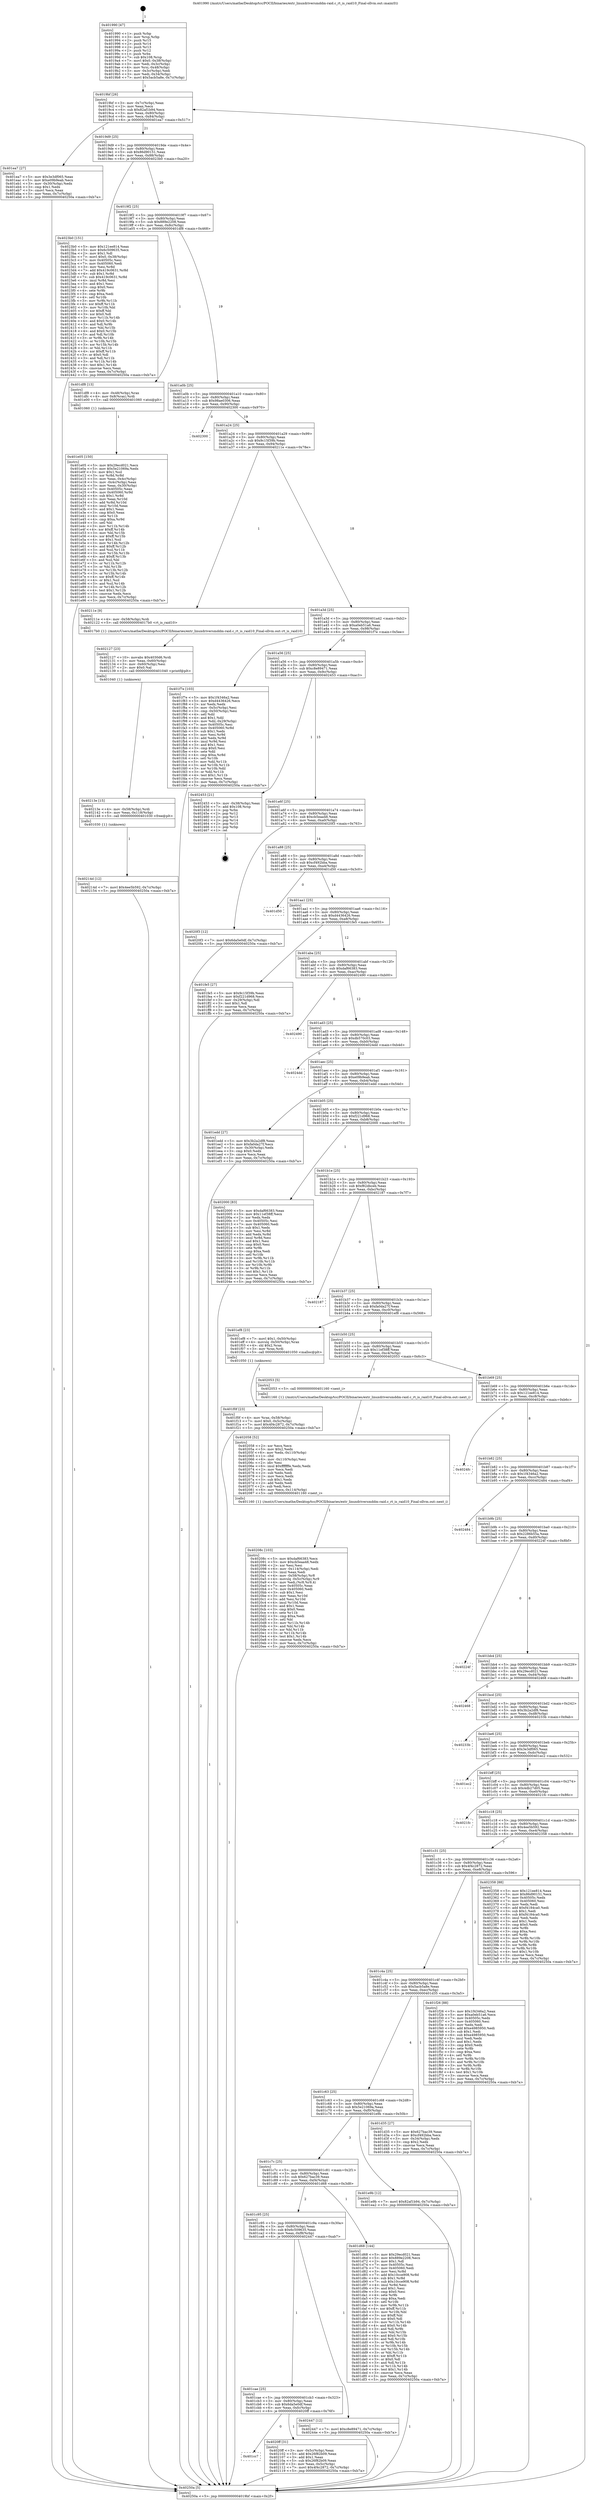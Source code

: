 digraph "0x401990" {
  label = "0x401990 (/mnt/c/Users/mathe/Desktop/tcc/POCII/binaries/extr_linuxdriversmddm-raid.c_rt_is_raid10_Final-ollvm.out::main(0))"
  labelloc = "t"
  node[shape=record]

  Entry [label="",width=0.3,height=0.3,shape=circle,fillcolor=black,style=filled]
  "0x4019bf" [label="{
     0x4019bf [26]\l
     | [instrs]\l
     &nbsp;&nbsp;0x4019bf \<+3\>: mov -0x7c(%rbp),%eax\l
     &nbsp;&nbsp;0x4019c2 \<+2\>: mov %eax,%ecx\l
     &nbsp;&nbsp;0x4019c4 \<+6\>: sub $0x82af1b94,%ecx\l
     &nbsp;&nbsp;0x4019ca \<+3\>: mov %eax,-0x80(%rbp)\l
     &nbsp;&nbsp;0x4019cd \<+6\>: mov %ecx,-0x84(%rbp)\l
     &nbsp;&nbsp;0x4019d3 \<+6\>: je 0000000000401ea7 \<main+0x517\>\l
  }"]
  "0x401ea7" [label="{
     0x401ea7 [27]\l
     | [instrs]\l
     &nbsp;&nbsp;0x401ea7 \<+5\>: mov $0x3e3df065,%eax\l
     &nbsp;&nbsp;0x401eac \<+5\>: mov $0xe09b9eab,%ecx\l
     &nbsp;&nbsp;0x401eb1 \<+3\>: mov -0x30(%rbp),%edx\l
     &nbsp;&nbsp;0x401eb4 \<+3\>: cmp $0x1,%edx\l
     &nbsp;&nbsp;0x401eb7 \<+3\>: cmovl %ecx,%eax\l
     &nbsp;&nbsp;0x401eba \<+3\>: mov %eax,-0x7c(%rbp)\l
     &nbsp;&nbsp;0x401ebd \<+5\>: jmp 000000000040250a \<main+0xb7a\>\l
  }"]
  "0x4019d9" [label="{
     0x4019d9 [25]\l
     | [instrs]\l
     &nbsp;&nbsp;0x4019d9 \<+5\>: jmp 00000000004019de \<main+0x4e\>\l
     &nbsp;&nbsp;0x4019de \<+3\>: mov -0x80(%rbp),%eax\l
     &nbsp;&nbsp;0x4019e1 \<+5\>: sub $0x86d90151,%eax\l
     &nbsp;&nbsp;0x4019e6 \<+6\>: mov %eax,-0x88(%rbp)\l
     &nbsp;&nbsp;0x4019ec \<+6\>: je 00000000004023b0 \<main+0xa20\>\l
  }"]
  Exit [label="",width=0.3,height=0.3,shape=circle,fillcolor=black,style=filled,peripheries=2]
  "0x4023b0" [label="{
     0x4023b0 [151]\l
     | [instrs]\l
     &nbsp;&nbsp;0x4023b0 \<+5\>: mov $0x121ee814,%eax\l
     &nbsp;&nbsp;0x4023b5 \<+5\>: mov $0x6c509635,%ecx\l
     &nbsp;&nbsp;0x4023ba \<+2\>: mov $0x1,%dl\l
     &nbsp;&nbsp;0x4023bc \<+7\>: movl $0x0,-0x38(%rbp)\l
     &nbsp;&nbsp;0x4023c3 \<+7\>: mov 0x40505c,%esi\l
     &nbsp;&nbsp;0x4023ca \<+7\>: mov 0x405060,%edi\l
     &nbsp;&nbsp;0x4023d1 \<+3\>: mov %esi,%r8d\l
     &nbsp;&nbsp;0x4023d4 \<+7\>: add $0x419c0631,%r8d\l
     &nbsp;&nbsp;0x4023db \<+4\>: sub $0x1,%r8d\l
     &nbsp;&nbsp;0x4023df \<+7\>: sub $0x419c0631,%r8d\l
     &nbsp;&nbsp;0x4023e6 \<+4\>: imul %r8d,%esi\l
     &nbsp;&nbsp;0x4023ea \<+3\>: and $0x1,%esi\l
     &nbsp;&nbsp;0x4023ed \<+3\>: cmp $0x0,%esi\l
     &nbsp;&nbsp;0x4023f0 \<+4\>: sete %r9b\l
     &nbsp;&nbsp;0x4023f4 \<+3\>: cmp $0xa,%edi\l
     &nbsp;&nbsp;0x4023f7 \<+4\>: setl %r10b\l
     &nbsp;&nbsp;0x4023fb \<+3\>: mov %r9b,%r11b\l
     &nbsp;&nbsp;0x4023fe \<+4\>: xor $0xff,%r11b\l
     &nbsp;&nbsp;0x402402 \<+3\>: mov %r10b,%bl\l
     &nbsp;&nbsp;0x402405 \<+3\>: xor $0xff,%bl\l
     &nbsp;&nbsp;0x402408 \<+3\>: xor $0x0,%dl\l
     &nbsp;&nbsp;0x40240b \<+3\>: mov %r11b,%r14b\l
     &nbsp;&nbsp;0x40240e \<+4\>: and $0x0,%r14b\l
     &nbsp;&nbsp;0x402412 \<+3\>: and %dl,%r9b\l
     &nbsp;&nbsp;0x402415 \<+3\>: mov %bl,%r15b\l
     &nbsp;&nbsp;0x402418 \<+4\>: and $0x0,%r15b\l
     &nbsp;&nbsp;0x40241c \<+3\>: and %dl,%r10b\l
     &nbsp;&nbsp;0x40241f \<+3\>: or %r9b,%r14b\l
     &nbsp;&nbsp;0x402422 \<+3\>: or %r10b,%r15b\l
     &nbsp;&nbsp;0x402425 \<+3\>: xor %r15b,%r14b\l
     &nbsp;&nbsp;0x402428 \<+3\>: or %bl,%r11b\l
     &nbsp;&nbsp;0x40242b \<+4\>: xor $0xff,%r11b\l
     &nbsp;&nbsp;0x40242f \<+3\>: or $0x0,%dl\l
     &nbsp;&nbsp;0x402432 \<+3\>: and %dl,%r11b\l
     &nbsp;&nbsp;0x402435 \<+3\>: or %r11b,%r14b\l
     &nbsp;&nbsp;0x402438 \<+4\>: test $0x1,%r14b\l
     &nbsp;&nbsp;0x40243c \<+3\>: cmovne %ecx,%eax\l
     &nbsp;&nbsp;0x40243f \<+3\>: mov %eax,-0x7c(%rbp)\l
     &nbsp;&nbsp;0x402442 \<+5\>: jmp 000000000040250a \<main+0xb7a\>\l
  }"]
  "0x4019f2" [label="{
     0x4019f2 [25]\l
     | [instrs]\l
     &nbsp;&nbsp;0x4019f2 \<+5\>: jmp 00000000004019f7 \<main+0x67\>\l
     &nbsp;&nbsp;0x4019f7 \<+3\>: mov -0x80(%rbp),%eax\l
     &nbsp;&nbsp;0x4019fa \<+5\>: sub $0x889e2208,%eax\l
     &nbsp;&nbsp;0x4019ff \<+6\>: mov %eax,-0x8c(%rbp)\l
     &nbsp;&nbsp;0x401a05 \<+6\>: je 0000000000401df8 \<main+0x468\>\l
  }"]
  "0x40214d" [label="{
     0x40214d [12]\l
     | [instrs]\l
     &nbsp;&nbsp;0x40214d \<+7\>: movl $0x4ee5b592,-0x7c(%rbp)\l
     &nbsp;&nbsp;0x402154 \<+5\>: jmp 000000000040250a \<main+0xb7a\>\l
  }"]
  "0x401df8" [label="{
     0x401df8 [13]\l
     | [instrs]\l
     &nbsp;&nbsp;0x401df8 \<+4\>: mov -0x48(%rbp),%rax\l
     &nbsp;&nbsp;0x401dfc \<+4\>: mov 0x8(%rax),%rdi\l
     &nbsp;&nbsp;0x401e00 \<+5\>: call 0000000000401060 \<atoi@plt\>\l
     | [calls]\l
     &nbsp;&nbsp;0x401060 \{1\} (unknown)\l
  }"]
  "0x401a0b" [label="{
     0x401a0b [25]\l
     | [instrs]\l
     &nbsp;&nbsp;0x401a0b \<+5\>: jmp 0000000000401a10 \<main+0x80\>\l
     &nbsp;&nbsp;0x401a10 \<+3\>: mov -0x80(%rbp),%eax\l
     &nbsp;&nbsp;0x401a13 \<+5\>: sub $0x98ae0306,%eax\l
     &nbsp;&nbsp;0x401a18 \<+6\>: mov %eax,-0x90(%rbp)\l
     &nbsp;&nbsp;0x401a1e \<+6\>: je 0000000000402300 \<main+0x970\>\l
  }"]
  "0x40213e" [label="{
     0x40213e [15]\l
     | [instrs]\l
     &nbsp;&nbsp;0x40213e \<+4\>: mov -0x58(%rbp),%rdi\l
     &nbsp;&nbsp;0x402142 \<+6\>: mov %eax,-0x118(%rbp)\l
     &nbsp;&nbsp;0x402148 \<+5\>: call 0000000000401030 \<free@plt\>\l
     | [calls]\l
     &nbsp;&nbsp;0x401030 \{1\} (unknown)\l
  }"]
  "0x402300" [label="{
     0x402300\l
  }", style=dashed]
  "0x401a24" [label="{
     0x401a24 [25]\l
     | [instrs]\l
     &nbsp;&nbsp;0x401a24 \<+5\>: jmp 0000000000401a29 \<main+0x99\>\l
     &nbsp;&nbsp;0x401a29 \<+3\>: mov -0x80(%rbp),%eax\l
     &nbsp;&nbsp;0x401a2c \<+5\>: sub $0x9c15f39b,%eax\l
     &nbsp;&nbsp;0x401a31 \<+6\>: mov %eax,-0x94(%rbp)\l
     &nbsp;&nbsp;0x401a37 \<+6\>: je 000000000040211e \<main+0x78e\>\l
  }"]
  "0x402127" [label="{
     0x402127 [23]\l
     | [instrs]\l
     &nbsp;&nbsp;0x402127 \<+10\>: movabs $0x4030d6,%rdi\l
     &nbsp;&nbsp;0x402131 \<+3\>: mov %eax,-0x60(%rbp)\l
     &nbsp;&nbsp;0x402134 \<+3\>: mov -0x60(%rbp),%esi\l
     &nbsp;&nbsp;0x402137 \<+2\>: mov $0x0,%al\l
     &nbsp;&nbsp;0x402139 \<+5\>: call 0000000000401040 \<printf@plt\>\l
     | [calls]\l
     &nbsp;&nbsp;0x401040 \{1\} (unknown)\l
  }"]
  "0x40211e" [label="{
     0x40211e [9]\l
     | [instrs]\l
     &nbsp;&nbsp;0x40211e \<+4\>: mov -0x58(%rbp),%rdi\l
     &nbsp;&nbsp;0x402122 \<+5\>: call 00000000004017b0 \<rt_is_raid10\>\l
     | [calls]\l
     &nbsp;&nbsp;0x4017b0 \{1\} (/mnt/c/Users/mathe/Desktop/tcc/POCII/binaries/extr_linuxdriversmddm-raid.c_rt_is_raid10_Final-ollvm.out::rt_is_raid10)\l
  }"]
  "0x401a3d" [label="{
     0x401a3d [25]\l
     | [instrs]\l
     &nbsp;&nbsp;0x401a3d \<+5\>: jmp 0000000000401a42 \<main+0xb2\>\l
     &nbsp;&nbsp;0x401a42 \<+3\>: mov -0x80(%rbp),%eax\l
     &nbsp;&nbsp;0x401a45 \<+5\>: sub $0xa0eb51a6,%eax\l
     &nbsp;&nbsp;0x401a4a \<+6\>: mov %eax,-0x98(%rbp)\l
     &nbsp;&nbsp;0x401a50 \<+6\>: je 0000000000401f7e \<main+0x5ee\>\l
  }"]
  "0x401cc7" [label="{
     0x401cc7\l
  }", style=dashed]
  "0x401f7e" [label="{
     0x401f7e [103]\l
     | [instrs]\l
     &nbsp;&nbsp;0x401f7e \<+5\>: mov $0x1f4346a2,%eax\l
     &nbsp;&nbsp;0x401f83 \<+5\>: mov $0xd4436426,%ecx\l
     &nbsp;&nbsp;0x401f88 \<+2\>: xor %edx,%edx\l
     &nbsp;&nbsp;0x401f8a \<+3\>: mov -0x5c(%rbp),%esi\l
     &nbsp;&nbsp;0x401f8d \<+3\>: cmp -0x50(%rbp),%esi\l
     &nbsp;&nbsp;0x401f90 \<+4\>: setl %dil\l
     &nbsp;&nbsp;0x401f94 \<+4\>: and $0x1,%dil\l
     &nbsp;&nbsp;0x401f98 \<+4\>: mov %dil,-0x29(%rbp)\l
     &nbsp;&nbsp;0x401f9c \<+7\>: mov 0x40505c,%esi\l
     &nbsp;&nbsp;0x401fa3 \<+8\>: mov 0x405060,%r8d\l
     &nbsp;&nbsp;0x401fab \<+3\>: sub $0x1,%edx\l
     &nbsp;&nbsp;0x401fae \<+3\>: mov %esi,%r9d\l
     &nbsp;&nbsp;0x401fb1 \<+3\>: add %edx,%r9d\l
     &nbsp;&nbsp;0x401fb4 \<+4\>: imul %r9d,%esi\l
     &nbsp;&nbsp;0x401fb8 \<+3\>: and $0x1,%esi\l
     &nbsp;&nbsp;0x401fbb \<+3\>: cmp $0x0,%esi\l
     &nbsp;&nbsp;0x401fbe \<+4\>: sete %dil\l
     &nbsp;&nbsp;0x401fc2 \<+4\>: cmp $0xa,%r8d\l
     &nbsp;&nbsp;0x401fc6 \<+4\>: setl %r10b\l
     &nbsp;&nbsp;0x401fca \<+3\>: mov %dil,%r11b\l
     &nbsp;&nbsp;0x401fcd \<+3\>: and %r10b,%r11b\l
     &nbsp;&nbsp;0x401fd0 \<+3\>: xor %r10b,%dil\l
     &nbsp;&nbsp;0x401fd3 \<+3\>: or %dil,%r11b\l
     &nbsp;&nbsp;0x401fd6 \<+4\>: test $0x1,%r11b\l
     &nbsp;&nbsp;0x401fda \<+3\>: cmovne %ecx,%eax\l
     &nbsp;&nbsp;0x401fdd \<+3\>: mov %eax,-0x7c(%rbp)\l
     &nbsp;&nbsp;0x401fe0 \<+5\>: jmp 000000000040250a \<main+0xb7a\>\l
  }"]
  "0x401a56" [label="{
     0x401a56 [25]\l
     | [instrs]\l
     &nbsp;&nbsp;0x401a56 \<+5\>: jmp 0000000000401a5b \<main+0xcb\>\l
     &nbsp;&nbsp;0x401a5b \<+3\>: mov -0x80(%rbp),%eax\l
     &nbsp;&nbsp;0x401a5e \<+5\>: sub $0xc8e89471,%eax\l
     &nbsp;&nbsp;0x401a63 \<+6\>: mov %eax,-0x9c(%rbp)\l
     &nbsp;&nbsp;0x401a69 \<+6\>: je 0000000000402453 \<main+0xac3\>\l
  }"]
  "0x4020ff" [label="{
     0x4020ff [31]\l
     | [instrs]\l
     &nbsp;&nbsp;0x4020ff \<+3\>: mov -0x5c(%rbp),%eax\l
     &nbsp;&nbsp;0x402102 \<+5\>: add $0x26f82b09,%eax\l
     &nbsp;&nbsp;0x402107 \<+3\>: add $0x1,%eax\l
     &nbsp;&nbsp;0x40210a \<+5\>: sub $0x26f82b09,%eax\l
     &nbsp;&nbsp;0x40210f \<+3\>: mov %eax,-0x5c(%rbp)\l
     &nbsp;&nbsp;0x402112 \<+7\>: movl $0x4f4c2872,-0x7c(%rbp)\l
     &nbsp;&nbsp;0x402119 \<+5\>: jmp 000000000040250a \<main+0xb7a\>\l
  }"]
  "0x402453" [label="{
     0x402453 [21]\l
     | [instrs]\l
     &nbsp;&nbsp;0x402453 \<+3\>: mov -0x38(%rbp),%eax\l
     &nbsp;&nbsp;0x402456 \<+7\>: add $0x108,%rsp\l
     &nbsp;&nbsp;0x40245d \<+1\>: pop %rbx\l
     &nbsp;&nbsp;0x40245e \<+2\>: pop %r12\l
     &nbsp;&nbsp;0x402460 \<+2\>: pop %r13\l
     &nbsp;&nbsp;0x402462 \<+2\>: pop %r14\l
     &nbsp;&nbsp;0x402464 \<+2\>: pop %r15\l
     &nbsp;&nbsp;0x402466 \<+1\>: pop %rbp\l
     &nbsp;&nbsp;0x402467 \<+1\>: ret\l
  }"]
  "0x401a6f" [label="{
     0x401a6f [25]\l
     | [instrs]\l
     &nbsp;&nbsp;0x401a6f \<+5\>: jmp 0000000000401a74 \<main+0xe4\>\l
     &nbsp;&nbsp;0x401a74 \<+3\>: mov -0x80(%rbp),%eax\l
     &nbsp;&nbsp;0x401a77 \<+5\>: sub $0xcb5eaa48,%eax\l
     &nbsp;&nbsp;0x401a7c \<+6\>: mov %eax,-0xa0(%rbp)\l
     &nbsp;&nbsp;0x401a82 \<+6\>: je 00000000004020f3 \<main+0x763\>\l
  }"]
  "0x401cae" [label="{
     0x401cae [25]\l
     | [instrs]\l
     &nbsp;&nbsp;0x401cae \<+5\>: jmp 0000000000401cb3 \<main+0x323\>\l
     &nbsp;&nbsp;0x401cb3 \<+3\>: mov -0x80(%rbp),%eax\l
     &nbsp;&nbsp;0x401cb6 \<+5\>: sub $0x6da5e0df,%eax\l
     &nbsp;&nbsp;0x401cbb \<+6\>: mov %eax,-0xfc(%rbp)\l
     &nbsp;&nbsp;0x401cc1 \<+6\>: je 00000000004020ff \<main+0x76f\>\l
  }"]
  "0x4020f3" [label="{
     0x4020f3 [12]\l
     | [instrs]\l
     &nbsp;&nbsp;0x4020f3 \<+7\>: movl $0x6da5e0df,-0x7c(%rbp)\l
     &nbsp;&nbsp;0x4020fa \<+5\>: jmp 000000000040250a \<main+0xb7a\>\l
  }"]
  "0x401a88" [label="{
     0x401a88 [25]\l
     | [instrs]\l
     &nbsp;&nbsp;0x401a88 \<+5\>: jmp 0000000000401a8d \<main+0xfd\>\l
     &nbsp;&nbsp;0x401a8d \<+3\>: mov -0x80(%rbp),%eax\l
     &nbsp;&nbsp;0x401a90 \<+5\>: sub $0xcf492bba,%eax\l
     &nbsp;&nbsp;0x401a95 \<+6\>: mov %eax,-0xa4(%rbp)\l
     &nbsp;&nbsp;0x401a9b \<+6\>: je 0000000000401d50 \<main+0x3c0\>\l
  }"]
  "0x402447" [label="{
     0x402447 [12]\l
     | [instrs]\l
     &nbsp;&nbsp;0x402447 \<+7\>: movl $0xc8e89471,-0x7c(%rbp)\l
     &nbsp;&nbsp;0x40244e \<+5\>: jmp 000000000040250a \<main+0xb7a\>\l
  }"]
  "0x401d50" [label="{
     0x401d50\l
  }", style=dashed]
  "0x401aa1" [label="{
     0x401aa1 [25]\l
     | [instrs]\l
     &nbsp;&nbsp;0x401aa1 \<+5\>: jmp 0000000000401aa6 \<main+0x116\>\l
     &nbsp;&nbsp;0x401aa6 \<+3\>: mov -0x80(%rbp),%eax\l
     &nbsp;&nbsp;0x401aa9 \<+5\>: sub $0xd4436426,%eax\l
     &nbsp;&nbsp;0x401aae \<+6\>: mov %eax,-0xa8(%rbp)\l
     &nbsp;&nbsp;0x401ab4 \<+6\>: je 0000000000401fe5 \<main+0x655\>\l
  }"]
  "0x40208c" [label="{
     0x40208c [103]\l
     | [instrs]\l
     &nbsp;&nbsp;0x40208c \<+5\>: mov $0xdaf66383,%ecx\l
     &nbsp;&nbsp;0x402091 \<+5\>: mov $0xcb5eaa48,%edx\l
     &nbsp;&nbsp;0x402096 \<+2\>: xor %esi,%esi\l
     &nbsp;&nbsp;0x402098 \<+6\>: mov -0x114(%rbp),%edi\l
     &nbsp;&nbsp;0x40209e \<+3\>: imul %eax,%edi\l
     &nbsp;&nbsp;0x4020a1 \<+4\>: mov -0x58(%rbp),%r8\l
     &nbsp;&nbsp;0x4020a5 \<+4\>: movslq -0x5c(%rbp),%r9\l
     &nbsp;&nbsp;0x4020a9 \<+4\>: mov %edi,(%r8,%r9,4)\l
     &nbsp;&nbsp;0x4020ad \<+7\>: mov 0x40505c,%eax\l
     &nbsp;&nbsp;0x4020b4 \<+7\>: mov 0x405060,%edi\l
     &nbsp;&nbsp;0x4020bb \<+3\>: sub $0x1,%esi\l
     &nbsp;&nbsp;0x4020be \<+3\>: mov %eax,%r10d\l
     &nbsp;&nbsp;0x4020c1 \<+3\>: add %esi,%r10d\l
     &nbsp;&nbsp;0x4020c4 \<+4\>: imul %r10d,%eax\l
     &nbsp;&nbsp;0x4020c8 \<+3\>: and $0x1,%eax\l
     &nbsp;&nbsp;0x4020cb \<+3\>: cmp $0x0,%eax\l
     &nbsp;&nbsp;0x4020ce \<+4\>: sete %r11b\l
     &nbsp;&nbsp;0x4020d2 \<+3\>: cmp $0xa,%edi\l
     &nbsp;&nbsp;0x4020d5 \<+3\>: setl %bl\l
     &nbsp;&nbsp;0x4020d8 \<+3\>: mov %r11b,%r14b\l
     &nbsp;&nbsp;0x4020db \<+3\>: and %bl,%r14b\l
     &nbsp;&nbsp;0x4020de \<+3\>: xor %bl,%r11b\l
     &nbsp;&nbsp;0x4020e1 \<+3\>: or %r11b,%r14b\l
     &nbsp;&nbsp;0x4020e4 \<+4\>: test $0x1,%r14b\l
     &nbsp;&nbsp;0x4020e8 \<+3\>: cmovne %edx,%ecx\l
     &nbsp;&nbsp;0x4020eb \<+3\>: mov %ecx,-0x7c(%rbp)\l
     &nbsp;&nbsp;0x4020ee \<+5\>: jmp 000000000040250a \<main+0xb7a\>\l
  }"]
  "0x401fe5" [label="{
     0x401fe5 [27]\l
     | [instrs]\l
     &nbsp;&nbsp;0x401fe5 \<+5\>: mov $0x9c15f39b,%eax\l
     &nbsp;&nbsp;0x401fea \<+5\>: mov $0xf221d968,%ecx\l
     &nbsp;&nbsp;0x401fef \<+3\>: mov -0x29(%rbp),%dl\l
     &nbsp;&nbsp;0x401ff2 \<+3\>: test $0x1,%dl\l
     &nbsp;&nbsp;0x401ff5 \<+3\>: cmovne %ecx,%eax\l
     &nbsp;&nbsp;0x401ff8 \<+3\>: mov %eax,-0x7c(%rbp)\l
     &nbsp;&nbsp;0x401ffb \<+5\>: jmp 000000000040250a \<main+0xb7a\>\l
  }"]
  "0x401aba" [label="{
     0x401aba [25]\l
     | [instrs]\l
     &nbsp;&nbsp;0x401aba \<+5\>: jmp 0000000000401abf \<main+0x12f\>\l
     &nbsp;&nbsp;0x401abf \<+3\>: mov -0x80(%rbp),%eax\l
     &nbsp;&nbsp;0x401ac2 \<+5\>: sub $0xdaf66383,%eax\l
     &nbsp;&nbsp;0x401ac7 \<+6\>: mov %eax,-0xac(%rbp)\l
     &nbsp;&nbsp;0x401acd \<+6\>: je 0000000000402490 \<main+0xb00\>\l
  }"]
  "0x402058" [label="{
     0x402058 [52]\l
     | [instrs]\l
     &nbsp;&nbsp;0x402058 \<+2\>: xor %ecx,%ecx\l
     &nbsp;&nbsp;0x40205a \<+5\>: mov $0x2,%edx\l
     &nbsp;&nbsp;0x40205f \<+6\>: mov %edx,-0x110(%rbp)\l
     &nbsp;&nbsp;0x402065 \<+1\>: cltd\l
     &nbsp;&nbsp;0x402066 \<+6\>: mov -0x110(%rbp),%esi\l
     &nbsp;&nbsp;0x40206c \<+2\>: idiv %esi\l
     &nbsp;&nbsp;0x40206e \<+6\>: imul $0xfffffffe,%edx,%edx\l
     &nbsp;&nbsp;0x402074 \<+2\>: mov %ecx,%edi\l
     &nbsp;&nbsp;0x402076 \<+2\>: sub %edx,%edi\l
     &nbsp;&nbsp;0x402078 \<+2\>: mov %ecx,%edx\l
     &nbsp;&nbsp;0x40207a \<+3\>: sub $0x1,%edx\l
     &nbsp;&nbsp;0x40207d \<+2\>: add %edx,%edi\l
     &nbsp;&nbsp;0x40207f \<+2\>: sub %edi,%ecx\l
     &nbsp;&nbsp;0x402081 \<+6\>: mov %ecx,-0x114(%rbp)\l
     &nbsp;&nbsp;0x402087 \<+5\>: call 0000000000401160 \<next_i\>\l
     | [calls]\l
     &nbsp;&nbsp;0x401160 \{1\} (/mnt/c/Users/mathe/Desktop/tcc/POCII/binaries/extr_linuxdriversmddm-raid.c_rt_is_raid10_Final-ollvm.out::next_i)\l
  }"]
  "0x402490" [label="{
     0x402490\l
  }", style=dashed]
  "0x401ad3" [label="{
     0x401ad3 [25]\l
     | [instrs]\l
     &nbsp;&nbsp;0x401ad3 \<+5\>: jmp 0000000000401ad8 \<main+0x148\>\l
     &nbsp;&nbsp;0x401ad8 \<+3\>: mov -0x80(%rbp),%eax\l
     &nbsp;&nbsp;0x401adb \<+5\>: sub $0xdb570c03,%eax\l
     &nbsp;&nbsp;0x401ae0 \<+6\>: mov %eax,-0xb0(%rbp)\l
     &nbsp;&nbsp;0x401ae6 \<+6\>: je 00000000004024dd \<main+0xb4d\>\l
  }"]
  "0x401f0f" [label="{
     0x401f0f [23]\l
     | [instrs]\l
     &nbsp;&nbsp;0x401f0f \<+4\>: mov %rax,-0x58(%rbp)\l
     &nbsp;&nbsp;0x401f13 \<+7\>: movl $0x0,-0x5c(%rbp)\l
     &nbsp;&nbsp;0x401f1a \<+7\>: movl $0x4f4c2872,-0x7c(%rbp)\l
     &nbsp;&nbsp;0x401f21 \<+5\>: jmp 000000000040250a \<main+0xb7a\>\l
  }"]
  "0x4024dd" [label="{
     0x4024dd\l
  }", style=dashed]
  "0x401aec" [label="{
     0x401aec [25]\l
     | [instrs]\l
     &nbsp;&nbsp;0x401aec \<+5\>: jmp 0000000000401af1 \<main+0x161\>\l
     &nbsp;&nbsp;0x401af1 \<+3\>: mov -0x80(%rbp),%eax\l
     &nbsp;&nbsp;0x401af4 \<+5\>: sub $0xe09b9eab,%eax\l
     &nbsp;&nbsp;0x401af9 \<+6\>: mov %eax,-0xb4(%rbp)\l
     &nbsp;&nbsp;0x401aff \<+6\>: je 0000000000401edd \<main+0x54d\>\l
  }"]
  "0x401e05" [label="{
     0x401e05 [150]\l
     | [instrs]\l
     &nbsp;&nbsp;0x401e05 \<+5\>: mov $0x29ecd021,%ecx\l
     &nbsp;&nbsp;0x401e0a \<+5\>: mov $0x5e21069a,%edx\l
     &nbsp;&nbsp;0x401e0f \<+3\>: mov $0x1,%sil\l
     &nbsp;&nbsp;0x401e12 \<+3\>: xor %r8d,%r8d\l
     &nbsp;&nbsp;0x401e15 \<+3\>: mov %eax,-0x4c(%rbp)\l
     &nbsp;&nbsp;0x401e18 \<+3\>: mov -0x4c(%rbp),%eax\l
     &nbsp;&nbsp;0x401e1b \<+3\>: mov %eax,-0x30(%rbp)\l
     &nbsp;&nbsp;0x401e1e \<+7\>: mov 0x40505c,%eax\l
     &nbsp;&nbsp;0x401e25 \<+8\>: mov 0x405060,%r9d\l
     &nbsp;&nbsp;0x401e2d \<+4\>: sub $0x1,%r8d\l
     &nbsp;&nbsp;0x401e31 \<+3\>: mov %eax,%r10d\l
     &nbsp;&nbsp;0x401e34 \<+3\>: add %r8d,%r10d\l
     &nbsp;&nbsp;0x401e37 \<+4\>: imul %r10d,%eax\l
     &nbsp;&nbsp;0x401e3b \<+3\>: and $0x1,%eax\l
     &nbsp;&nbsp;0x401e3e \<+3\>: cmp $0x0,%eax\l
     &nbsp;&nbsp;0x401e41 \<+4\>: sete %r11b\l
     &nbsp;&nbsp;0x401e45 \<+4\>: cmp $0xa,%r9d\l
     &nbsp;&nbsp;0x401e49 \<+3\>: setl %bl\l
     &nbsp;&nbsp;0x401e4c \<+3\>: mov %r11b,%r14b\l
     &nbsp;&nbsp;0x401e4f \<+4\>: xor $0xff,%r14b\l
     &nbsp;&nbsp;0x401e53 \<+3\>: mov %bl,%r15b\l
     &nbsp;&nbsp;0x401e56 \<+4\>: xor $0xff,%r15b\l
     &nbsp;&nbsp;0x401e5a \<+4\>: xor $0x1,%sil\l
     &nbsp;&nbsp;0x401e5e \<+3\>: mov %r14b,%r12b\l
     &nbsp;&nbsp;0x401e61 \<+4\>: and $0xff,%r12b\l
     &nbsp;&nbsp;0x401e65 \<+3\>: and %sil,%r11b\l
     &nbsp;&nbsp;0x401e68 \<+3\>: mov %r15b,%r13b\l
     &nbsp;&nbsp;0x401e6b \<+4\>: and $0xff,%r13b\l
     &nbsp;&nbsp;0x401e6f \<+3\>: and %sil,%bl\l
     &nbsp;&nbsp;0x401e72 \<+3\>: or %r11b,%r12b\l
     &nbsp;&nbsp;0x401e75 \<+3\>: or %bl,%r13b\l
     &nbsp;&nbsp;0x401e78 \<+3\>: xor %r13b,%r12b\l
     &nbsp;&nbsp;0x401e7b \<+3\>: or %r15b,%r14b\l
     &nbsp;&nbsp;0x401e7e \<+4\>: xor $0xff,%r14b\l
     &nbsp;&nbsp;0x401e82 \<+4\>: or $0x1,%sil\l
     &nbsp;&nbsp;0x401e86 \<+3\>: and %sil,%r14b\l
     &nbsp;&nbsp;0x401e89 \<+3\>: or %r14b,%r12b\l
     &nbsp;&nbsp;0x401e8c \<+4\>: test $0x1,%r12b\l
     &nbsp;&nbsp;0x401e90 \<+3\>: cmovne %edx,%ecx\l
     &nbsp;&nbsp;0x401e93 \<+3\>: mov %ecx,-0x7c(%rbp)\l
     &nbsp;&nbsp;0x401e96 \<+5\>: jmp 000000000040250a \<main+0xb7a\>\l
  }"]
  "0x401edd" [label="{
     0x401edd [27]\l
     | [instrs]\l
     &nbsp;&nbsp;0x401edd \<+5\>: mov $0x3b2a2df8,%eax\l
     &nbsp;&nbsp;0x401ee2 \<+5\>: mov $0xfa0da27f,%ecx\l
     &nbsp;&nbsp;0x401ee7 \<+3\>: mov -0x30(%rbp),%edx\l
     &nbsp;&nbsp;0x401eea \<+3\>: cmp $0x0,%edx\l
     &nbsp;&nbsp;0x401eed \<+3\>: cmove %ecx,%eax\l
     &nbsp;&nbsp;0x401ef0 \<+3\>: mov %eax,-0x7c(%rbp)\l
     &nbsp;&nbsp;0x401ef3 \<+5\>: jmp 000000000040250a \<main+0xb7a\>\l
  }"]
  "0x401b05" [label="{
     0x401b05 [25]\l
     | [instrs]\l
     &nbsp;&nbsp;0x401b05 \<+5\>: jmp 0000000000401b0a \<main+0x17a\>\l
     &nbsp;&nbsp;0x401b0a \<+3\>: mov -0x80(%rbp),%eax\l
     &nbsp;&nbsp;0x401b0d \<+5\>: sub $0xf221d968,%eax\l
     &nbsp;&nbsp;0x401b12 \<+6\>: mov %eax,-0xb8(%rbp)\l
     &nbsp;&nbsp;0x401b18 \<+6\>: je 0000000000402000 \<main+0x670\>\l
  }"]
  "0x401c95" [label="{
     0x401c95 [25]\l
     | [instrs]\l
     &nbsp;&nbsp;0x401c95 \<+5\>: jmp 0000000000401c9a \<main+0x30a\>\l
     &nbsp;&nbsp;0x401c9a \<+3\>: mov -0x80(%rbp),%eax\l
     &nbsp;&nbsp;0x401c9d \<+5\>: sub $0x6c509635,%eax\l
     &nbsp;&nbsp;0x401ca2 \<+6\>: mov %eax,-0xf8(%rbp)\l
     &nbsp;&nbsp;0x401ca8 \<+6\>: je 0000000000402447 \<main+0xab7\>\l
  }"]
  "0x402000" [label="{
     0x402000 [83]\l
     | [instrs]\l
     &nbsp;&nbsp;0x402000 \<+5\>: mov $0xdaf66383,%eax\l
     &nbsp;&nbsp;0x402005 \<+5\>: mov $0x11ef38ff,%ecx\l
     &nbsp;&nbsp;0x40200a \<+2\>: xor %edx,%edx\l
     &nbsp;&nbsp;0x40200c \<+7\>: mov 0x40505c,%esi\l
     &nbsp;&nbsp;0x402013 \<+7\>: mov 0x405060,%edi\l
     &nbsp;&nbsp;0x40201a \<+3\>: sub $0x1,%edx\l
     &nbsp;&nbsp;0x40201d \<+3\>: mov %esi,%r8d\l
     &nbsp;&nbsp;0x402020 \<+3\>: add %edx,%r8d\l
     &nbsp;&nbsp;0x402023 \<+4\>: imul %r8d,%esi\l
     &nbsp;&nbsp;0x402027 \<+3\>: and $0x1,%esi\l
     &nbsp;&nbsp;0x40202a \<+3\>: cmp $0x0,%esi\l
     &nbsp;&nbsp;0x40202d \<+4\>: sete %r9b\l
     &nbsp;&nbsp;0x402031 \<+3\>: cmp $0xa,%edi\l
     &nbsp;&nbsp;0x402034 \<+4\>: setl %r10b\l
     &nbsp;&nbsp;0x402038 \<+3\>: mov %r9b,%r11b\l
     &nbsp;&nbsp;0x40203b \<+3\>: and %r10b,%r11b\l
     &nbsp;&nbsp;0x40203e \<+3\>: xor %r10b,%r9b\l
     &nbsp;&nbsp;0x402041 \<+3\>: or %r9b,%r11b\l
     &nbsp;&nbsp;0x402044 \<+4\>: test $0x1,%r11b\l
     &nbsp;&nbsp;0x402048 \<+3\>: cmovne %ecx,%eax\l
     &nbsp;&nbsp;0x40204b \<+3\>: mov %eax,-0x7c(%rbp)\l
     &nbsp;&nbsp;0x40204e \<+5\>: jmp 000000000040250a \<main+0xb7a\>\l
  }"]
  "0x401b1e" [label="{
     0x401b1e [25]\l
     | [instrs]\l
     &nbsp;&nbsp;0x401b1e \<+5\>: jmp 0000000000401b23 \<main+0x193\>\l
     &nbsp;&nbsp;0x401b23 \<+3\>: mov -0x80(%rbp),%eax\l
     &nbsp;&nbsp;0x401b26 \<+5\>: sub $0xf82dbceb,%eax\l
     &nbsp;&nbsp;0x401b2b \<+6\>: mov %eax,-0xbc(%rbp)\l
     &nbsp;&nbsp;0x401b31 \<+6\>: je 0000000000402187 \<main+0x7f7\>\l
  }"]
  "0x401d68" [label="{
     0x401d68 [144]\l
     | [instrs]\l
     &nbsp;&nbsp;0x401d68 \<+5\>: mov $0x29ecd021,%eax\l
     &nbsp;&nbsp;0x401d6d \<+5\>: mov $0x889e2208,%ecx\l
     &nbsp;&nbsp;0x401d72 \<+2\>: mov $0x1,%dl\l
     &nbsp;&nbsp;0x401d74 \<+7\>: mov 0x40505c,%esi\l
     &nbsp;&nbsp;0x401d7b \<+7\>: mov 0x405060,%edi\l
     &nbsp;&nbsp;0x401d82 \<+3\>: mov %esi,%r8d\l
     &nbsp;&nbsp;0x401d85 \<+7\>: add $0x10cce908,%r8d\l
     &nbsp;&nbsp;0x401d8c \<+4\>: sub $0x1,%r8d\l
     &nbsp;&nbsp;0x401d90 \<+7\>: sub $0x10cce908,%r8d\l
     &nbsp;&nbsp;0x401d97 \<+4\>: imul %r8d,%esi\l
     &nbsp;&nbsp;0x401d9b \<+3\>: and $0x1,%esi\l
     &nbsp;&nbsp;0x401d9e \<+3\>: cmp $0x0,%esi\l
     &nbsp;&nbsp;0x401da1 \<+4\>: sete %r9b\l
     &nbsp;&nbsp;0x401da5 \<+3\>: cmp $0xa,%edi\l
     &nbsp;&nbsp;0x401da8 \<+4\>: setl %r10b\l
     &nbsp;&nbsp;0x401dac \<+3\>: mov %r9b,%r11b\l
     &nbsp;&nbsp;0x401daf \<+4\>: xor $0xff,%r11b\l
     &nbsp;&nbsp;0x401db3 \<+3\>: mov %r10b,%bl\l
     &nbsp;&nbsp;0x401db6 \<+3\>: xor $0xff,%bl\l
     &nbsp;&nbsp;0x401db9 \<+3\>: xor $0x0,%dl\l
     &nbsp;&nbsp;0x401dbc \<+3\>: mov %r11b,%r14b\l
     &nbsp;&nbsp;0x401dbf \<+4\>: and $0x0,%r14b\l
     &nbsp;&nbsp;0x401dc3 \<+3\>: and %dl,%r9b\l
     &nbsp;&nbsp;0x401dc6 \<+3\>: mov %bl,%r15b\l
     &nbsp;&nbsp;0x401dc9 \<+4\>: and $0x0,%r15b\l
     &nbsp;&nbsp;0x401dcd \<+3\>: and %dl,%r10b\l
     &nbsp;&nbsp;0x401dd0 \<+3\>: or %r9b,%r14b\l
     &nbsp;&nbsp;0x401dd3 \<+3\>: or %r10b,%r15b\l
     &nbsp;&nbsp;0x401dd6 \<+3\>: xor %r15b,%r14b\l
     &nbsp;&nbsp;0x401dd9 \<+3\>: or %bl,%r11b\l
     &nbsp;&nbsp;0x401ddc \<+4\>: xor $0xff,%r11b\l
     &nbsp;&nbsp;0x401de0 \<+3\>: or $0x0,%dl\l
     &nbsp;&nbsp;0x401de3 \<+3\>: and %dl,%r11b\l
     &nbsp;&nbsp;0x401de6 \<+3\>: or %r11b,%r14b\l
     &nbsp;&nbsp;0x401de9 \<+4\>: test $0x1,%r14b\l
     &nbsp;&nbsp;0x401ded \<+3\>: cmovne %ecx,%eax\l
     &nbsp;&nbsp;0x401df0 \<+3\>: mov %eax,-0x7c(%rbp)\l
     &nbsp;&nbsp;0x401df3 \<+5\>: jmp 000000000040250a \<main+0xb7a\>\l
  }"]
  "0x402187" [label="{
     0x402187\l
  }", style=dashed]
  "0x401b37" [label="{
     0x401b37 [25]\l
     | [instrs]\l
     &nbsp;&nbsp;0x401b37 \<+5\>: jmp 0000000000401b3c \<main+0x1ac\>\l
     &nbsp;&nbsp;0x401b3c \<+3\>: mov -0x80(%rbp),%eax\l
     &nbsp;&nbsp;0x401b3f \<+5\>: sub $0xfa0da27f,%eax\l
     &nbsp;&nbsp;0x401b44 \<+6\>: mov %eax,-0xc0(%rbp)\l
     &nbsp;&nbsp;0x401b4a \<+6\>: je 0000000000401ef8 \<main+0x568\>\l
  }"]
  "0x401c7c" [label="{
     0x401c7c [25]\l
     | [instrs]\l
     &nbsp;&nbsp;0x401c7c \<+5\>: jmp 0000000000401c81 \<main+0x2f1\>\l
     &nbsp;&nbsp;0x401c81 \<+3\>: mov -0x80(%rbp),%eax\l
     &nbsp;&nbsp;0x401c84 \<+5\>: sub $0x627bac39,%eax\l
     &nbsp;&nbsp;0x401c89 \<+6\>: mov %eax,-0xf4(%rbp)\l
     &nbsp;&nbsp;0x401c8f \<+6\>: je 0000000000401d68 \<main+0x3d8\>\l
  }"]
  "0x401ef8" [label="{
     0x401ef8 [23]\l
     | [instrs]\l
     &nbsp;&nbsp;0x401ef8 \<+7\>: movl $0x1,-0x50(%rbp)\l
     &nbsp;&nbsp;0x401eff \<+4\>: movslq -0x50(%rbp),%rax\l
     &nbsp;&nbsp;0x401f03 \<+4\>: shl $0x2,%rax\l
     &nbsp;&nbsp;0x401f07 \<+3\>: mov %rax,%rdi\l
     &nbsp;&nbsp;0x401f0a \<+5\>: call 0000000000401050 \<malloc@plt\>\l
     | [calls]\l
     &nbsp;&nbsp;0x401050 \{1\} (unknown)\l
  }"]
  "0x401b50" [label="{
     0x401b50 [25]\l
     | [instrs]\l
     &nbsp;&nbsp;0x401b50 \<+5\>: jmp 0000000000401b55 \<main+0x1c5\>\l
     &nbsp;&nbsp;0x401b55 \<+3\>: mov -0x80(%rbp),%eax\l
     &nbsp;&nbsp;0x401b58 \<+5\>: sub $0x11ef38ff,%eax\l
     &nbsp;&nbsp;0x401b5d \<+6\>: mov %eax,-0xc4(%rbp)\l
     &nbsp;&nbsp;0x401b63 \<+6\>: je 0000000000402053 \<main+0x6c3\>\l
  }"]
  "0x401e9b" [label="{
     0x401e9b [12]\l
     | [instrs]\l
     &nbsp;&nbsp;0x401e9b \<+7\>: movl $0x82af1b94,-0x7c(%rbp)\l
     &nbsp;&nbsp;0x401ea2 \<+5\>: jmp 000000000040250a \<main+0xb7a\>\l
  }"]
  "0x402053" [label="{
     0x402053 [5]\l
     | [instrs]\l
     &nbsp;&nbsp;0x402053 \<+5\>: call 0000000000401160 \<next_i\>\l
     | [calls]\l
     &nbsp;&nbsp;0x401160 \{1\} (/mnt/c/Users/mathe/Desktop/tcc/POCII/binaries/extr_linuxdriversmddm-raid.c_rt_is_raid10_Final-ollvm.out::next_i)\l
  }"]
  "0x401b69" [label="{
     0x401b69 [25]\l
     | [instrs]\l
     &nbsp;&nbsp;0x401b69 \<+5\>: jmp 0000000000401b6e \<main+0x1de\>\l
     &nbsp;&nbsp;0x401b6e \<+3\>: mov -0x80(%rbp),%eax\l
     &nbsp;&nbsp;0x401b71 \<+5\>: sub $0x121ee814,%eax\l
     &nbsp;&nbsp;0x401b76 \<+6\>: mov %eax,-0xc8(%rbp)\l
     &nbsp;&nbsp;0x401b7c \<+6\>: je 00000000004024fc \<main+0xb6c\>\l
  }"]
  "0x401990" [label="{
     0x401990 [47]\l
     | [instrs]\l
     &nbsp;&nbsp;0x401990 \<+1\>: push %rbp\l
     &nbsp;&nbsp;0x401991 \<+3\>: mov %rsp,%rbp\l
     &nbsp;&nbsp;0x401994 \<+2\>: push %r15\l
     &nbsp;&nbsp;0x401996 \<+2\>: push %r14\l
     &nbsp;&nbsp;0x401998 \<+2\>: push %r13\l
     &nbsp;&nbsp;0x40199a \<+2\>: push %r12\l
     &nbsp;&nbsp;0x40199c \<+1\>: push %rbx\l
     &nbsp;&nbsp;0x40199d \<+7\>: sub $0x108,%rsp\l
     &nbsp;&nbsp;0x4019a4 \<+7\>: movl $0x0,-0x38(%rbp)\l
     &nbsp;&nbsp;0x4019ab \<+3\>: mov %edi,-0x3c(%rbp)\l
     &nbsp;&nbsp;0x4019ae \<+4\>: mov %rsi,-0x48(%rbp)\l
     &nbsp;&nbsp;0x4019b2 \<+3\>: mov -0x3c(%rbp),%edi\l
     &nbsp;&nbsp;0x4019b5 \<+3\>: mov %edi,-0x34(%rbp)\l
     &nbsp;&nbsp;0x4019b8 \<+7\>: movl $0x5acb5a8e,-0x7c(%rbp)\l
  }"]
  "0x4024fc" [label="{
     0x4024fc\l
  }", style=dashed]
  "0x401b82" [label="{
     0x401b82 [25]\l
     | [instrs]\l
     &nbsp;&nbsp;0x401b82 \<+5\>: jmp 0000000000401b87 \<main+0x1f7\>\l
     &nbsp;&nbsp;0x401b87 \<+3\>: mov -0x80(%rbp),%eax\l
     &nbsp;&nbsp;0x401b8a \<+5\>: sub $0x1f4346a2,%eax\l
     &nbsp;&nbsp;0x401b8f \<+6\>: mov %eax,-0xcc(%rbp)\l
     &nbsp;&nbsp;0x401b95 \<+6\>: je 0000000000402484 \<main+0xaf4\>\l
  }"]
  "0x40250a" [label="{
     0x40250a [5]\l
     | [instrs]\l
     &nbsp;&nbsp;0x40250a \<+5\>: jmp 00000000004019bf \<main+0x2f\>\l
  }"]
  "0x402484" [label="{
     0x402484\l
  }", style=dashed]
  "0x401b9b" [label="{
     0x401b9b [25]\l
     | [instrs]\l
     &nbsp;&nbsp;0x401b9b \<+5\>: jmp 0000000000401ba0 \<main+0x210\>\l
     &nbsp;&nbsp;0x401ba0 \<+3\>: mov -0x80(%rbp),%eax\l
     &nbsp;&nbsp;0x401ba3 \<+5\>: sub $0x2286b55a,%eax\l
     &nbsp;&nbsp;0x401ba8 \<+6\>: mov %eax,-0xd0(%rbp)\l
     &nbsp;&nbsp;0x401bae \<+6\>: je 000000000040224f \<main+0x8bf\>\l
  }"]
  "0x401c63" [label="{
     0x401c63 [25]\l
     | [instrs]\l
     &nbsp;&nbsp;0x401c63 \<+5\>: jmp 0000000000401c68 \<main+0x2d8\>\l
     &nbsp;&nbsp;0x401c68 \<+3\>: mov -0x80(%rbp),%eax\l
     &nbsp;&nbsp;0x401c6b \<+5\>: sub $0x5e21069a,%eax\l
     &nbsp;&nbsp;0x401c70 \<+6\>: mov %eax,-0xf0(%rbp)\l
     &nbsp;&nbsp;0x401c76 \<+6\>: je 0000000000401e9b \<main+0x50b\>\l
  }"]
  "0x40224f" [label="{
     0x40224f\l
  }", style=dashed]
  "0x401bb4" [label="{
     0x401bb4 [25]\l
     | [instrs]\l
     &nbsp;&nbsp;0x401bb4 \<+5\>: jmp 0000000000401bb9 \<main+0x229\>\l
     &nbsp;&nbsp;0x401bb9 \<+3\>: mov -0x80(%rbp),%eax\l
     &nbsp;&nbsp;0x401bbc \<+5\>: sub $0x29ecd021,%eax\l
     &nbsp;&nbsp;0x401bc1 \<+6\>: mov %eax,-0xd4(%rbp)\l
     &nbsp;&nbsp;0x401bc7 \<+6\>: je 0000000000402468 \<main+0xad8\>\l
  }"]
  "0x401d35" [label="{
     0x401d35 [27]\l
     | [instrs]\l
     &nbsp;&nbsp;0x401d35 \<+5\>: mov $0x627bac39,%eax\l
     &nbsp;&nbsp;0x401d3a \<+5\>: mov $0xcf492bba,%ecx\l
     &nbsp;&nbsp;0x401d3f \<+3\>: mov -0x34(%rbp),%edx\l
     &nbsp;&nbsp;0x401d42 \<+3\>: cmp $0x2,%edx\l
     &nbsp;&nbsp;0x401d45 \<+3\>: cmovne %ecx,%eax\l
     &nbsp;&nbsp;0x401d48 \<+3\>: mov %eax,-0x7c(%rbp)\l
     &nbsp;&nbsp;0x401d4b \<+5\>: jmp 000000000040250a \<main+0xb7a\>\l
  }"]
  "0x402468" [label="{
     0x402468\l
  }", style=dashed]
  "0x401bcd" [label="{
     0x401bcd [25]\l
     | [instrs]\l
     &nbsp;&nbsp;0x401bcd \<+5\>: jmp 0000000000401bd2 \<main+0x242\>\l
     &nbsp;&nbsp;0x401bd2 \<+3\>: mov -0x80(%rbp),%eax\l
     &nbsp;&nbsp;0x401bd5 \<+5\>: sub $0x3b2a2df8,%eax\l
     &nbsp;&nbsp;0x401bda \<+6\>: mov %eax,-0xd8(%rbp)\l
     &nbsp;&nbsp;0x401be0 \<+6\>: je 000000000040233b \<main+0x9ab\>\l
  }"]
  "0x401c4a" [label="{
     0x401c4a [25]\l
     | [instrs]\l
     &nbsp;&nbsp;0x401c4a \<+5\>: jmp 0000000000401c4f \<main+0x2bf\>\l
     &nbsp;&nbsp;0x401c4f \<+3\>: mov -0x80(%rbp),%eax\l
     &nbsp;&nbsp;0x401c52 \<+5\>: sub $0x5acb5a8e,%eax\l
     &nbsp;&nbsp;0x401c57 \<+6\>: mov %eax,-0xec(%rbp)\l
     &nbsp;&nbsp;0x401c5d \<+6\>: je 0000000000401d35 \<main+0x3a5\>\l
  }"]
  "0x40233b" [label="{
     0x40233b\l
  }", style=dashed]
  "0x401be6" [label="{
     0x401be6 [25]\l
     | [instrs]\l
     &nbsp;&nbsp;0x401be6 \<+5\>: jmp 0000000000401beb \<main+0x25b\>\l
     &nbsp;&nbsp;0x401beb \<+3\>: mov -0x80(%rbp),%eax\l
     &nbsp;&nbsp;0x401bee \<+5\>: sub $0x3e3df065,%eax\l
     &nbsp;&nbsp;0x401bf3 \<+6\>: mov %eax,-0xdc(%rbp)\l
     &nbsp;&nbsp;0x401bf9 \<+6\>: je 0000000000401ec2 \<main+0x532\>\l
  }"]
  "0x401f26" [label="{
     0x401f26 [88]\l
     | [instrs]\l
     &nbsp;&nbsp;0x401f26 \<+5\>: mov $0x1f4346a2,%eax\l
     &nbsp;&nbsp;0x401f2b \<+5\>: mov $0xa0eb51a6,%ecx\l
     &nbsp;&nbsp;0x401f30 \<+7\>: mov 0x40505c,%edx\l
     &nbsp;&nbsp;0x401f37 \<+7\>: mov 0x405060,%esi\l
     &nbsp;&nbsp;0x401f3e \<+2\>: mov %edx,%edi\l
     &nbsp;&nbsp;0x401f40 \<+6\>: add $0xe4985950,%edi\l
     &nbsp;&nbsp;0x401f46 \<+3\>: sub $0x1,%edi\l
     &nbsp;&nbsp;0x401f49 \<+6\>: sub $0xe4985950,%edi\l
     &nbsp;&nbsp;0x401f4f \<+3\>: imul %edi,%edx\l
     &nbsp;&nbsp;0x401f52 \<+3\>: and $0x1,%edx\l
     &nbsp;&nbsp;0x401f55 \<+3\>: cmp $0x0,%edx\l
     &nbsp;&nbsp;0x401f58 \<+4\>: sete %r8b\l
     &nbsp;&nbsp;0x401f5c \<+3\>: cmp $0xa,%esi\l
     &nbsp;&nbsp;0x401f5f \<+4\>: setl %r9b\l
     &nbsp;&nbsp;0x401f63 \<+3\>: mov %r8b,%r10b\l
     &nbsp;&nbsp;0x401f66 \<+3\>: and %r9b,%r10b\l
     &nbsp;&nbsp;0x401f69 \<+3\>: xor %r9b,%r8b\l
     &nbsp;&nbsp;0x401f6c \<+3\>: or %r8b,%r10b\l
     &nbsp;&nbsp;0x401f6f \<+4\>: test $0x1,%r10b\l
     &nbsp;&nbsp;0x401f73 \<+3\>: cmovne %ecx,%eax\l
     &nbsp;&nbsp;0x401f76 \<+3\>: mov %eax,-0x7c(%rbp)\l
     &nbsp;&nbsp;0x401f79 \<+5\>: jmp 000000000040250a \<main+0xb7a\>\l
  }"]
  "0x401ec2" [label="{
     0x401ec2\l
  }", style=dashed]
  "0x401bff" [label="{
     0x401bff [25]\l
     | [instrs]\l
     &nbsp;&nbsp;0x401bff \<+5\>: jmp 0000000000401c04 \<main+0x274\>\l
     &nbsp;&nbsp;0x401c04 \<+3\>: mov -0x80(%rbp),%eax\l
     &nbsp;&nbsp;0x401c07 \<+5\>: sub $0x4db27d05,%eax\l
     &nbsp;&nbsp;0x401c0c \<+6\>: mov %eax,-0xe0(%rbp)\l
     &nbsp;&nbsp;0x401c12 \<+6\>: je 00000000004021fc \<main+0x86c\>\l
  }"]
  "0x401c31" [label="{
     0x401c31 [25]\l
     | [instrs]\l
     &nbsp;&nbsp;0x401c31 \<+5\>: jmp 0000000000401c36 \<main+0x2a6\>\l
     &nbsp;&nbsp;0x401c36 \<+3\>: mov -0x80(%rbp),%eax\l
     &nbsp;&nbsp;0x401c39 \<+5\>: sub $0x4f4c2872,%eax\l
     &nbsp;&nbsp;0x401c3e \<+6\>: mov %eax,-0xe8(%rbp)\l
     &nbsp;&nbsp;0x401c44 \<+6\>: je 0000000000401f26 \<main+0x596\>\l
  }"]
  "0x4021fc" [label="{
     0x4021fc\l
  }", style=dashed]
  "0x401c18" [label="{
     0x401c18 [25]\l
     | [instrs]\l
     &nbsp;&nbsp;0x401c18 \<+5\>: jmp 0000000000401c1d \<main+0x28d\>\l
     &nbsp;&nbsp;0x401c1d \<+3\>: mov -0x80(%rbp),%eax\l
     &nbsp;&nbsp;0x401c20 \<+5\>: sub $0x4ee5b592,%eax\l
     &nbsp;&nbsp;0x401c25 \<+6\>: mov %eax,-0xe4(%rbp)\l
     &nbsp;&nbsp;0x401c2b \<+6\>: je 0000000000402358 \<main+0x9c8\>\l
  }"]
  "0x402358" [label="{
     0x402358 [88]\l
     | [instrs]\l
     &nbsp;&nbsp;0x402358 \<+5\>: mov $0x121ee814,%eax\l
     &nbsp;&nbsp;0x40235d \<+5\>: mov $0x86d90151,%ecx\l
     &nbsp;&nbsp;0x402362 \<+7\>: mov 0x40505c,%edx\l
     &nbsp;&nbsp;0x402369 \<+7\>: mov 0x405060,%esi\l
     &nbsp;&nbsp;0x402370 \<+2\>: mov %edx,%edi\l
     &nbsp;&nbsp;0x402372 \<+6\>: add $0xf4184ca0,%edi\l
     &nbsp;&nbsp;0x402378 \<+3\>: sub $0x1,%edi\l
     &nbsp;&nbsp;0x40237b \<+6\>: sub $0xf4184ca0,%edi\l
     &nbsp;&nbsp;0x402381 \<+3\>: imul %edi,%edx\l
     &nbsp;&nbsp;0x402384 \<+3\>: and $0x1,%edx\l
     &nbsp;&nbsp;0x402387 \<+3\>: cmp $0x0,%edx\l
     &nbsp;&nbsp;0x40238a \<+4\>: sete %r8b\l
     &nbsp;&nbsp;0x40238e \<+3\>: cmp $0xa,%esi\l
     &nbsp;&nbsp;0x402391 \<+4\>: setl %r9b\l
     &nbsp;&nbsp;0x402395 \<+3\>: mov %r8b,%r10b\l
     &nbsp;&nbsp;0x402398 \<+3\>: and %r9b,%r10b\l
     &nbsp;&nbsp;0x40239b \<+3\>: xor %r9b,%r8b\l
     &nbsp;&nbsp;0x40239e \<+3\>: or %r8b,%r10b\l
     &nbsp;&nbsp;0x4023a1 \<+4\>: test $0x1,%r10b\l
     &nbsp;&nbsp;0x4023a5 \<+3\>: cmovne %ecx,%eax\l
     &nbsp;&nbsp;0x4023a8 \<+3\>: mov %eax,-0x7c(%rbp)\l
     &nbsp;&nbsp;0x4023ab \<+5\>: jmp 000000000040250a \<main+0xb7a\>\l
  }"]
  Entry -> "0x401990" [label=" 1"]
  "0x4019bf" -> "0x401ea7" [label=" 1"]
  "0x4019bf" -> "0x4019d9" [label=" 21"]
  "0x402453" -> Exit [label=" 1"]
  "0x4019d9" -> "0x4023b0" [label=" 1"]
  "0x4019d9" -> "0x4019f2" [label=" 20"]
  "0x402447" -> "0x40250a" [label=" 1"]
  "0x4019f2" -> "0x401df8" [label=" 1"]
  "0x4019f2" -> "0x401a0b" [label=" 19"]
  "0x4023b0" -> "0x40250a" [label=" 1"]
  "0x401a0b" -> "0x402300" [label=" 0"]
  "0x401a0b" -> "0x401a24" [label=" 19"]
  "0x402358" -> "0x40250a" [label=" 1"]
  "0x401a24" -> "0x40211e" [label=" 1"]
  "0x401a24" -> "0x401a3d" [label=" 18"]
  "0x40214d" -> "0x40250a" [label=" 1"]
  "0x401a3d" -> "0x401f7e" [label=" 2"]
  "0x401a3d" -> "0x401a56" [label=" 16"]
  "0x40213e" -> "0x40214d" [label=" 1"]
  "0x401a56" -> "0x402453" [label=" 1"]
  "0x401a56" -> "0x401a6f" [label=" 15"]
  "0x402127" -> "0x40213e" [label=" 1"]
  "0x401a6f" -> "0x4020f3" [label=" 1"]
  "0x401a6f" -> "0x401a88" [label=" 14"]
  "0x4020ff" -> "0x40250a" [label=" 1"]
  "0x401a88" -> "0x401d50" [label=" 0"]
  "0x401a88" -> "0x401aa1" [label=" 14"]
  "0x401cae" -> "0x401cc7" [label=" 0"]
  "0x401aa1" -> "0x401fe5" [label=" 2"]
  "0x401aa1" -> "0x401aba" [label=" 12"]
  "0x40211e" -> "0x402127" [label=" 1"]
  "0x401aba" -> "0x402490" [label=" 0"]
  "0x401aba" -> "0x401ad3" [label=" 12"]
  "0x401c95" -> "0x401cae" [label=" 1"]
  "0x401ad3" -> "0x4024dd" [label=" 0"]
  "0x401ad3" -> "0x401aec" [label=" 12"]
  "0x401c95" -> "0x402447" [label=" 1"]
  "0x401aec" -> "0x401edd" [label=" 1"]
  "0x401aec" -> "0x401b05" [label=" 11"]
  "0x401cae" -> "0x4020ff" [label=" 1"]
  "0x401b05" -> "0x402000" [label=" 1"]
  "0x401b05" -> "0x401b1e" [label=" 10"]
  "0x4020f3" -> "0x40250a" [label=" 1"]
  "0x401b1e" -> "0x402187" [label=" 0"]
  "0x401b1e" -> "0x401b37" [label=" 10"]
  "0x40208c" -> "0x40250a" [label=" 1"]
  "0x401b37" -> "0x401ef8" [label=" 1"]
  "0x401b37" -> "0x401b50" [label=" 9"]
  "0x402053" -> "0x402058" [label=" 1"]
  "0x401b50" -> "0x402053" [label=" 1"]
  "0x401b50" -> "0x401b69" [label=" 8"]
  "0x402000" -> "0x40250a" [label=" 1"]
  "0x401b69" -> "0x4024fc" [label=" 0"]
  "0x401b69" -> "0x401b82" [label=" 8"]
  "0x401f7e" -> "0x40250a" [label=" 2"]
  "0x401b82" -> "0x402484" [label=" 0"]
  "0x401b82" -> "0x401b9b" [label=" 8"]
  "0x401f26" -> "0x40250a" [label=" 2"]
  "0x401b9b" -> "0x40224f" [label=" 0"]
  "0x401b9b" -> "0x401bb4" [label=" 8"]
  "0x401f0f" -> "0x40250a" [label=" 1"]
  "0x401bb4" -> "0x402468" [label=" 0"]
  "0x401bb4" -> "0x401bcd" [label=" 8"]
  "0x401ef8" -> "0x401f0f" [label=" 1"]
  "0x401bcd" -> "0x40233b" [label=" 0"]
  "0x401bcd" -> "0x401be6" [label=" 8"]
  "0x401ea7" -> "0x40250a" [label=" 1"]
  "0x401be6" -> "0x401ec2" [label=" 0"]
  "0x401be6" -> "0x401bff" [label=" 8"]
  "0x401e9b" -> "0x40250a" [label=" 1"]
  "0x401bff" -> "0x4021fc" [label=" 0"]
  "0x401bff" -> "0x401c18" [label=" 8"]
  "0x401df8" -> "0x401e05" [label=" 1"]
  "0x401c18" -> "0x402358" [label=" 1"]
  "0x401c18" -> "0x401c31" [label=" 7"]
  "0x401e05" -> "0x40250a" [label=" 1"]
  "0x401c31" -> "0x401f26" [label=" 2"]
  "0x401c31" -> "0x401c4a" [label=" 5"]
  "0x401edd" -> "0x40250a" [label=" 1"]
  "0x401c4a" -> "0x401d35" [label=" 1"]
  "0x401c4a" -> "0x401c63" [label=" 4"]
  "0x401d35" -> "0x40250a" [label=" 1"]
  "0x401990" -> "0x4019bf" [label=" 1"]
  "0x40250a" -> "0x4019bf" [label=" 21"]
  "0x401fe5" -> "0x40250a" [label=" 2"]
  "0x401c63" -> "0x401e9b" [label=" 1"]
  "0x401c63" -> "0x401c7c" [label=" 3"]
  "0x402058" -> "0x40208c" [label=" 1"]
  "0x401c7c" -> "0x401d68" [label=" 1"]
  "0x401c7c" -> "0x401c95" [label=" 2"]
  "0x401d68" -> "0x40250a" [label=" 1"]
}
